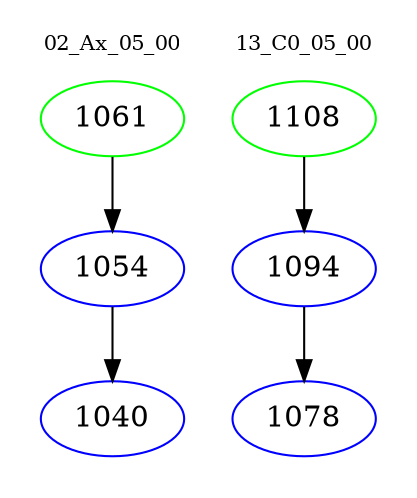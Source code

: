 digraph{
subgraph cluster_0 {
color = white
label = "02_Ax_05_00";
fontsize=10;
T0_1061 [label="1061", color="green"]
T0_1061 -> T0_1054 [color="black"]
T0_1054 [label="1054", color="blue"]
T0_1054 -> T0_1040 [color="black"]
T0_1040 [label="1040", color="blue"]
}
subgraph cluster_1 {
color = white
label = "13_C0_05_00";
fontsize=10;
T1_1108 [label="1108", color="green"]
T1_1108 -> T1_1094 [color="black"]
T1_1094 [label="1094", color="blue"]
T1_1094 -> T1_1078 [color="black"]
T1_1078 [label="1078", color="blue"]
}
}
